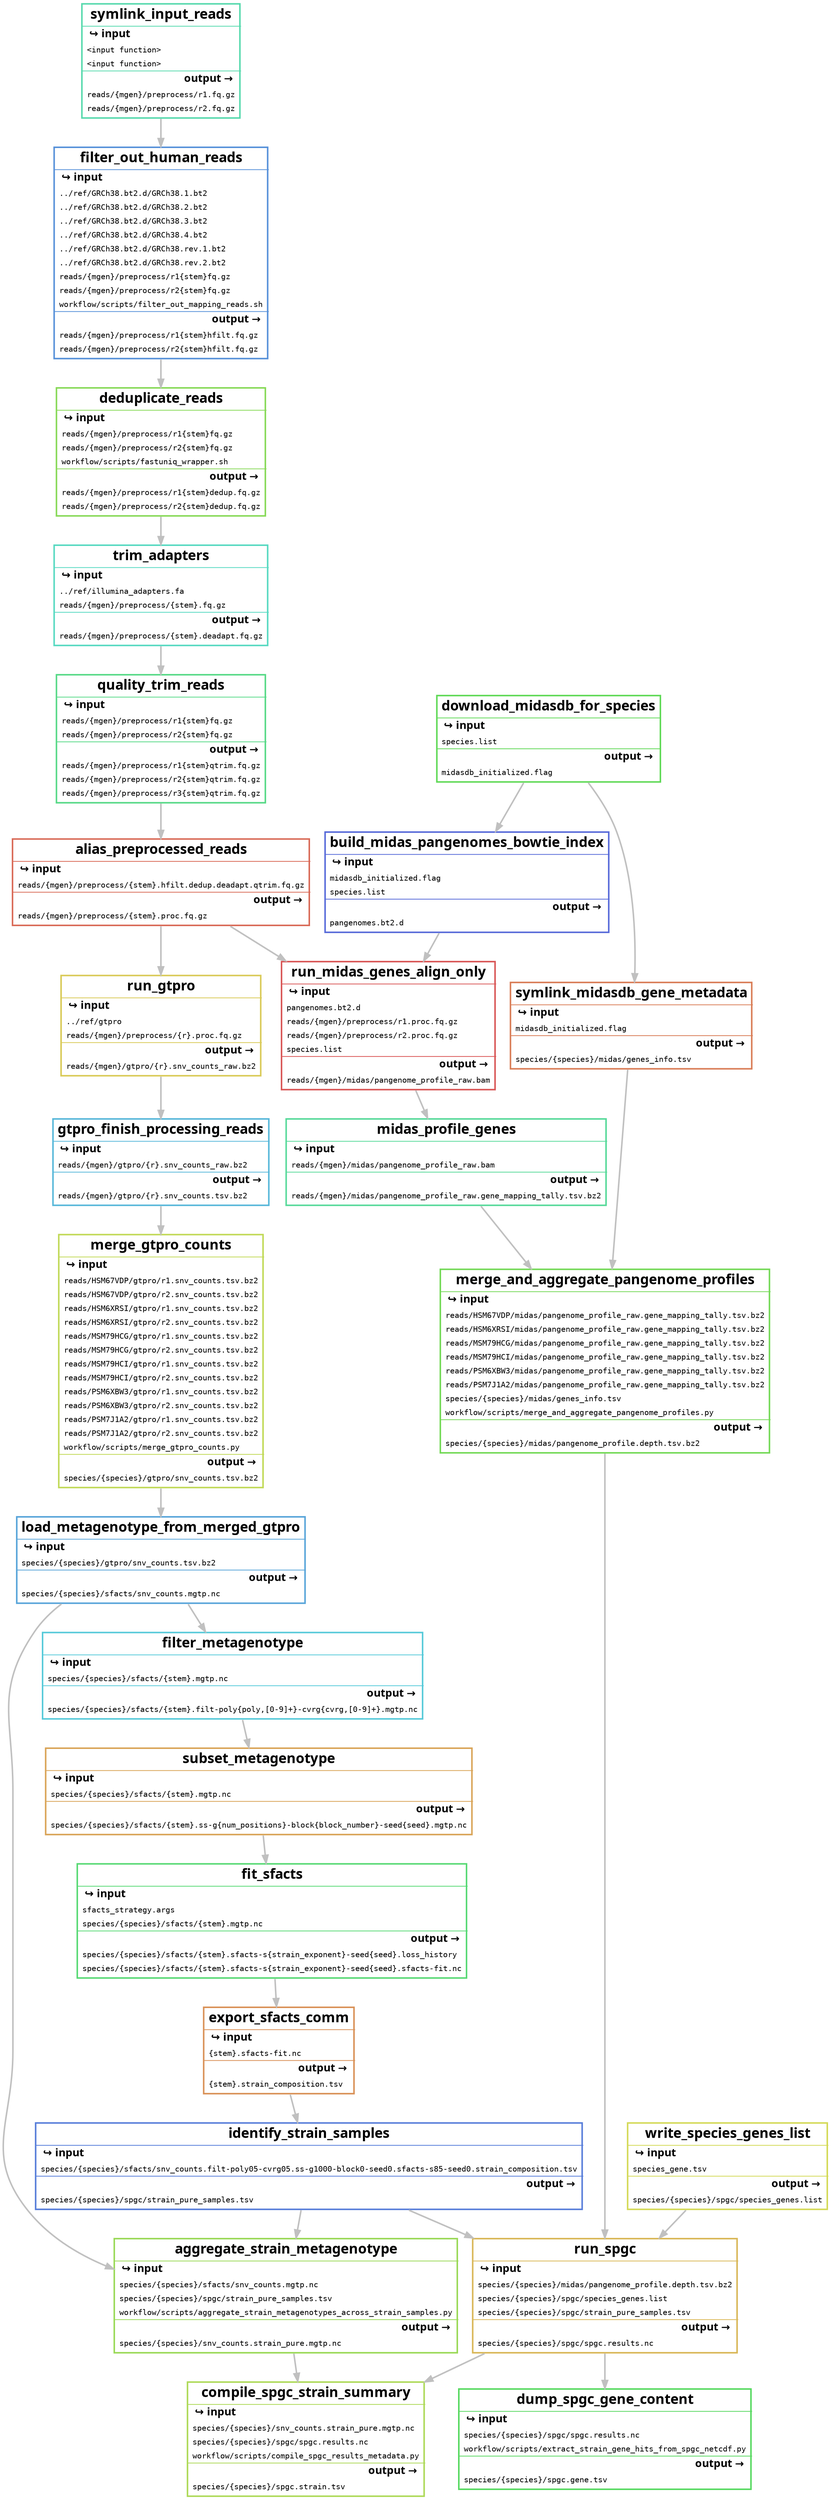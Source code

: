 digraph snakemake_dag {
    graph[bgcolor=white, margin=0];
    node[shape=box, style=rounded, fontname=sans,                 fontsize=10, penwidth=2];
    edge[penwidth=2, color=grey];
0 [ shape=none, margin=0, label=<<table border="2" color="#ADD957" cellspacing="3" cellborder="0">
<tr><td>
<b><font point-size="18">compile_spgc_strain_summary</font></b>
</td></tr>
<hr/>
<tr><td align="left"> <b><font point-size="14">&#8618; input</font></b> </td></tr>
<tr>
<td align="left"><font face="monospace">species/{species}/snv_counts.strain_pure.mgtp.nc</font></td>
</tr>
<tr>
<td align="left"><font face="monospace">species/{species}/spgc/spgc.results.nc</font></td>
</tr>
<tr>
<td align="left"><font face="monospace">workflow/scripts/compile_spgc_results_metadata.py</font></td>
</tr>
<hr/>
<tr><td align="right"> <b><font point-size="14">output &rarr;</font></b> </td> </tr>
<tr>
<td align="left"><font face="monospace">species/{species}/spgc.strain.tsv</font></td></tr>
</table>>]
1 [ shape=none, margin=0, label=<<table border="2" color="#9AD957" cellspacing="3" cellborder="0">
<tr><td>
<b><font point-size="18">aggregate_strain_metagenotype</font></b>
</td></tr>
<hr/>
<tr><td align="left"> <b><font point-size="14">&#8618; input</font></b> </td></tr>
<tr>
<td align="left"><font face="monospace">species/{species}/sfacts/snv_counts.mgtp.nc</font></td>
</tr>
<tr>
<td align="left"><font face="monospace">species/{species}/spgc/strain_pure_samples.tsv</font></td>
</tr>
<tr>
<td align="left"><font face="monospace">workflow/scripts/aggregate_strain_metagenotypes_across_strain_samples.py</font></td>
</tr>
<hr/>
<tr><td align="right"> <b><font point-size="14">output &rarr;</font></b> </td> </tr>
<tr>
<td align="left"><font face="monospace">species/{species}/snv_counts.strain_pure.mgtp.nc</font></td></tr>
</table>>]
2 [ shape=none, margin=0, label=<<table border="2" color="#57A4D9" cellspacing="3" cellborder="0">
<tr><td>
<b><font point-size="18">load_metagenotype_from_merged_gtpro</font></b>
</td></tr>
<hr/>
<tr><td align="left"> <b><font point-size="14">&#8618; input</font></b> </td></tr>
<tr>
<td align="left"><font face="monospace">species/{species}/gtpro/snv_counts.tsv.bz2</font></td>
</tr>
<hr/>
<tr><td align="right"> <b><font point-size="14">output &rarr;</font></b> </td> </tr>
<tr>
<td align="left"><font face="monospace">species/{species}/sfacts/snv_counts.mgtp.nc</font></td></tr>
</table>>]
3 [ shape=none, margin=0, label=<<table border="2" color="#C1D957" cellspacing="3" cellborder="0">
<tr><td>
<b><font point-size="18">merge_gtpro_counts</font></b>
</td></tr>
<hr/>
<tr><td align="left"> <b><font point-size="14">&#8618; input</font></b> </td></tr>
<tr>
<td align="left"><font face="monospace">reads/HSM67VDP/gtpro/r1.snv_counts.tsv.bz2</font></td>
</tr>
<tr>
<td align="left"><font face="monospace">reads/HSM67VDP/gtpro/r2.snv_counts.tsv.bz2</font></td>
</tr>
<tr>
<td align="left"><font face="monospace">reads/HSM6XRSI/gtpro/r1.snv_counts.tsv.bz2</font></td>
</tr>
<tr>
<td align="left"><font face="monospace">reads/HSM6XRSI/gtpro/r2.snv_counts.tsv.bz2</font></td>
</tr>
<tr>
<td align="left"><font face="monospace">reads/MSM79HCG/gtpro/r1.snv_counts.tsv.bz2</font></td>
</tr>
<tr>
<td align="left"><font face="monospace">reads/MSM79HCG/gtpro/r2.snv_counts.tsv.bz2</font></td>
</tr>
<tr>
<td align="left"><font face="monospace">reads/MSM79HCI/gtpro/r1.snv_counts.tsv.bz2</font></td>
</tr>
<tr>
<td align="left"><font face="monospace">reads/MSM79HCI/gtpro/r2.snv_counts.tsv.bz2</font></td>
</tr>
<tr>
<td align="left"><font face="monospace">reads/PSM6XBW3/gtpro/r1.snv_counts.tsv.bz2</font></td>
</tr>
<tr>
<td align="left"><font face="monospace">reads/PSM6XBW3/gtpro/r2.snv_counts.tsv.bz2</font></td>
</tr>
<tr>
<td align="left"><font face="monospace">reads/PSM7J1A2/gtpro/r1.snv_counts.tsv.bz2</font></td>
</tr>
<tr>
<td align="left"><font face="monospace">reads/PSM7J1A2/gtpro/r2.snv_counts.tsv.bz2</font></td>
</tr>
<tr>
<td align="left"><font face="monospace">workflow/scripts/merge_gtpro_counts.py</font></td>
</tr>
<hr/>
<tr><td align="right"> <b><font point-size="14">output &rarr;</font></b> </td> </tr>
<tr>
<td align="left"><font face="monospace">species/{species}/gtpro/snv_counts.tsv.bz2</font></td></tr>
</table>>]
4 [ shape=none, margin=0, label=<<table border="2" color="#57B7D9" cellspacing="3" cellborder="0">
<tr><td>
<b><font point-size="18">gtpro_finish_processing_reads</font></b>
</td></tr>
<hr/>
<tr><td align="left"> <b><font point-size="14">&#8618; input</font></b> </td></tr>
<tr>
<td align="left"><font face="monospace">reads/{mgen}/gtpro/{r}.snv_counts_raw.bz2</font></td>
</tr>
<hr/>
<tr><td align="right"> <b><font point-size="14">output &rarr;</font></b> </td> </tr>
<tr>
<td align="left"><font face="monospace">reads/{mgen}/gtpro/{r}.snv_counts.tsv.bz2</font></td></tr>
</table>>]
5 [ shape=none, margin=0, label=<<table border="2" color="#D9CA57" cellspacing="3" cellborder="0">
<tr><td>
<b><font point-size="18">run_gtpro</font></b>
</td></tr>
<hr/>
<tr><td align="left"> <b><font point-size="14">&#8618; input</font></b> </td></tr>
<tr>
<td align="left"><font face="monospace">../ref/gtpro</font></td>
</tr>
<tr>
<td align="left"><font face="monospace">reads/{mgen}/preprocess/{r}.proc.fq.gz</font></td>
</tr>
<hr/>
<tr><td align="right"> <b><font point-size="14">output &rarr;</font></b> </td> </tr>
<tr>
<td align="left"><font face="monospace">reads/{mgen}/gtpro/{r}.snv_counts_raw.bz2</font></td></tr>
</table>>]
6 [ shape=none, margin=0, label=<<table border="2" color="#D96A57" cellspacing="3" cellborder="0">
<tr><td>
<b><font point-size="18">alias_preprocessed_reads</font></b>
</td></tr>
<hr/>
<tr><td align="left"> <b><font point-size="14">&#8618; input</font></b> </td></tr>
<tr>
<td align="left"><font face="monospace">reads/{mgen}/preprocess/{stem}.hfilt.dedup.deadapt.qtrim.fq.gz</font></td>
</tr>
<hr/>
<tr><td align="right"> <b><font point-size="14">output &rarr;</font></b> </td> </tr>
<tr>
<td align="left"><font face="monospace">reads/{mgen}/preprocess/{stem}.proc.fq.gz</font></td></tr>
</table>>]
7 [ shape=none, margin=0, label=<<table border="2" color="#57D987" cellspacing="3" cellborder="0">
<tr><td>
<b><font point-size="18">quality_trim_reads</font></b>
</td></tr>
<hr/>
<tr><td align="left"> <b><font point-size="14">&#8618; input</font></b> </td></tr>
<tr>
<td align="left"><font face="monospace">reads/{mgen}/preprocess/r1{stem}fq.gz</font></td>
</tr>
<tr>
<td align="left"><font face="monospace">reads/{mgen}/preprocess/r2{stem}fq.gz</font></td>
</tr>
<hr/>
<tr><td align="right"> <b><font point-size="14">output &rarr;</font></b> </td> </tr>
<tr>
<td align="left"><font face="monospace">reads/{mgen}/preprocess/r1{stem}qtrim.fq.gz</font></td></tr>
<tr>
<td align="left"><font face="monospace">reads/{mgen}/preprocess/r2{stem}qtrim.fq.gz</font></td></tr>
<tr>
<td align="left"><font face="monospace">reads/{mgen}/preprocess/r3{stem}qtrim.fq.gz</font></td></tr>
</table>>]
8 [ shape=none, margin=0, label=<<table border="2" color="#57D9C1" cellspacing="3" cellborder="0">
<tr><td>
<b><font point-size="18">trim_adapters</font></b>
</td></tr>
<hr/>
<tr><td align="left"> <b><font point-size="14">&#8618; input</font></b> </td></tr>
<tr>
<td align="left"><font face="monospace">../ref/illumina_adapters.fa</font></td>
</tr>
<tr>
<td align="left"><font face="monospace">reads/{mgen}/preprocess/{stem}.fq.gz</font></td>
</tr>
<hr/>
<tr><td align="right"> <b><font point-size="14">output &rarr;</font></b> </td> </tr>
<tr>
<td align="left"><font face="monospace">reads/{mgen}/preprocess/{stem}.deadapt.fq.gz</font></td></tr>
</table>>]
9 [ shape=none, margin=0, label=<<table border="2" color="#87D957" cellspacing="3" cellborder="0">
<tr><td>
<b><font point-size="18">deduplicate_reads</font></b>
</td></tr>
<hr/>
<tr><td align="left"> <b><font point-size="14">&#8618; input</font></b> </td></tr>
<tr>
<td align="left"><font face="monospace">reads/{mgen}/preprocess/r1{stem}fq.gz</font></td>
</tr>
<tr>
<td align="left"><font face="monospace">reads/{mgen}/preprocess/r2{stem}fq.gz</font></td>
</tr>
<tr>
<td align="left"><font face="monospace">workflow/scripts/fastuniq_wrapper.sh</font></td>
</tr>
<hr/>
<tr><td align="right"> <b><font point-size="14">output &rarr;</font></b> </td> </tr>
<tr>
<td align="left"><font face="monospace">reads/{mgen}/preprocess/r1{stem}dedup.fq.gz</font></td></tr>
<tr>
<td align="left"><font face="monospace">reads/{mgen}/preprocess/r2{stem}dedup.fq.gz</font></td></tr>
</table>>]
10 [ shape=none, margin=0, label=<<table border="2" color="#5791D9" cellspacing="3" cellborder="0">
<tr><td>
<b><font point-size="18">filter_out_human_reads</font></b>
</td></tr>
<hr/>
<tr><td align="left"> <b><font point-size="14">&#8618; input</font></b> </td></tr>
<tr>
<td align="left"><font face="monospace">../ref/GRCh38.bt2.d/GRCh38.1.bt2</font></td>
</tr>
<tr>
<td align="left"><font face="monospace">../ref/GRCh38.bt2.d/GRCh38.2.bt2</font></td>
</tr>
<tr>
<td align="left"><font face="monospace">../ref/GRCh38.bt2.d/GRCh38.3.bt2</font></td>
</tr>
<tr>
<td align="left"><font face="monospace">../ref/GRCh38.bt2.d/GRCh38.4.bt2</font></td>
</tr>
<tr>
<td align="left"><font face="monospace">../ref/GRCh38.bt2.d/GRCh38.rev.1.bt2</font></td>
</tr>
<tr>
<td align="left"><font face="monospace">../ref/GRCh38.bt2.d/GRCh38.rev.2.bt2</font></td>
</tr>
<tr>
<td align="left"><font face="monospace">reads/{mgen}/preprocess/r1{stem}fq.gz</font></td>
</tr>
<tr>
<td align="left"><font face="monospace">reads/{mgen}/preprocess/r2{stem}fq.gz</font></td>
</tr>
<tr>
<td align="left"><font face="monospace">workflow/scripts/filter_out_mapping_reads.sh</font></td>
</tr>
<hr/>
<tr><td align="right"> <b><font point-size="14">output &rarr;</font></b> </td> </tr>
<tr>
<td align="left"><font face="monospace">reads/{mgen}/preprocess/r1{stem}hfilt.fq.gz</font></td></tr>
<tr>
<td align="left"><font face="monospace">reads/{mgen}/preprocess/r2{stem}hfilt.fq.gz</font></td></tr>
</table>>]
11 [ shape=none, margin=0, label=<<table border="2" color="#57D9AD" cellspacing="3" cellborder="0">
<tr><td>
<b><font point-size="18">symlink_input_reads</font></b>
</td></tr>
<hr/>
<tr><td align="left"> <b><font point-size="14">&#8618; input</font></b> </td></tr>
<tr>
<td align="left"><font face="monospace">&lt;input function&gt;</font></td>
</tr>
<tr>
<td align="left"><font face="monospace">&lt;input function&gt;</font></td>
</tr>
<hr/>
<tr><td align="right"> <b><font point-size="14">output &rarr;</font></b> </td> </tr>
<tr>
<td align="left"><font face="monospace">reads/{mgen}/preprocess/r1.fq.gz</font></td></tr>
<tr>
<td align="left"><font face="monospace">reads/{mgen}/preprocess/r2.fq.gz</font></td></tr>
</table>>]
12 [ shape=none, margin=0, label=<<table border="2" color="#577DD9" cellspacing="3" cellborder="0">
<tr><td>
<b><font point-size="18">identify_strain_samples</font></b>
</td></tr>
<hr/>
<tr><td align="left"> <b><font point-size="14">&#8618; input</font></b> </td></tr>
<tr>
<td align="left"><font face="monospace">species/{species}/sfacts/snv_counts.filt-poly05-cvrg05.ss-g1000-block0-seed0.sfacts-s85-seed0.strain_composition.tsv</font></td>
</tr>
<hr/>
<tr><td align="right"> <b><font point-size="14">output &rarr;</font></b> </td> </tr>
<tr>
<td align="left"><font face="monospace">species/{species}/spgc/strain_pure_samples.tsv</font></td></tr>
</table>>]
13 [ shape=none, margin=0, label=<<table border="2" color="#D99157" cellspacing="3" cellborder="0">
<tr><td>
<b><font point-size="18">export_sfacts_comm</font></b>
</td></tr>
<hr/>
<tr><td align="left"> <b><font point-size="14">&#8618; input</font></b> </td></tr>
<tr>
<td align="left"><font face="monospace">{stem}.sfacts-fit.nc</font></td>
</tr>
<hr/>
<tr><td align="right"> <b><font point-size="14">output &rarr;</font></b> </td> </tr>
<tr>
<td align="left"><font face="monospace">{stem}.strain_composition.tsv</font></td></tr>
</table>>]
14 [ shape=none, margin=0, label=<<table border="2" color="#57D974" cellspacing="3" cellborder="0">
<tr><td>
<b><font point-size="18">fit_sfacts</font></b>
</td></tr>
<hr/>
<tr><td align="left"> <b><font point-size="14">&#8618; input</font></b> </td></tr>
<tr>
<td align="left"><font face="monospace">sfacts_strategy.args</font></td>
</tr>
<tr>
<td align="left"><font face="monospace">species/{species}/sfacts/{stem}.mgtp.nc</font></td>
</tr>
<hr/>
<tr><td align="right"> <b><font point-size="14">output &rarr;</font></b> </td> </tr>
<tr>
<td align="left"><font face="monospace">species/{species}/sfacts/{stem}.sfacts-s{strain_exponent}-seed{seed}.loss_history</font></td></tr>
<tr>
<td align="left"><font face="monospace">species/{species}/sfacts/{stem}.sfacts-s{strain_exponent}-seed{seed}.sfacts-fit.nc</font></td></tr>
</table>>]
15 [ shape=none, margin=0, label=<<table border="2" color="#D9A457" cellspacing="3" cellborder="0">
<tr><td>
<b><font point-size="18">subset_metagenotype</font></b>
</td></tr>
<hr/>
<tr><td align="left"> <b><font point-size="14">&#8618; input</font></b> </td></tr>
<tr>
<td align="left"><font face="monospace">species/{species}/sfacts/{stem}.mgtp.nc</font></td>
</tr>
<hr/>
<tr><td align="right"> <b><font point-size="14">output &rarr;</font></b> </td> </tr>
<tr>
<td align="left"><font face="monospace">species/{species}/sfacts/{stem}.ss-g{num_positions}-block{block_number}-seed{seed}.mgtp.nc</font></td></tr>
</table>>]
16 [ shape=none, margin=0, label=<<table border="2" color="#57CAD9" cellspacing="3" cellborder="0">
<tr><td>
<b><font point-size="18">filter_metagenotype</font></b>
</td></tr>
<hr/>
<tr><td align="left"> <b><font point-size="14">&#8618; input</font></b> </td></tr>
<tr>
<td align="left"><font face="monospace">species/{species}/sfacts/{stem}.mgtp.nc</font></td>
</tr>
<hr/>
<tr><td align="right"> <b><font point-size="14">output &rarr;</font></b> </td> </tr>
<tr>
<td align="left"><font face="monospace">species/{species}/sfacts/{stem}.filt-poly{poly,[0-9]+}-cvrg{cvrg,[0-9]+}.mgtp.nc</font></td></tr>
</table>>]
17 [ shape=none, margin=0, label=<<table border="2" color="#D9B757" cellspacing="3" cellborder="0">
<tr><td>
<b><font point-size="18">run_spgc</font></b>
</td></tr>
<hr/>
<tr><td align="left"> <b><font point-size="14">&#8618; input</font></b> </td></tr>
<tr>
<td align="left"><font face="monospace">species/{species}/midas/pangenome_profile.depth.tsv.bz2</font></td>
</tr>
<tr>
<td align="left"><font face="monospace">species/{species}/spgc/species_genes.list</font></td>
</tr>
<tr>
<td align="left"><font face="monospace">species/{species}/spgc/strain_pure_samples.tsv</font></td>
</tr>
<hr/>
<tr><td align="right"> <b><font point-size="14">output &rarr;</font></b> </td> </tr>
<tr>
<td align="left"><font face="monospace">species/{species}/spgc/spgc.results.nc</font></td></tr>
</table>>]
18 [ shape=none, margin=0, label=<<table border="2" color="#74D957" cellspacing="3" cellborder="0">
<tr><td>
<b><font point-size="18">merge_and_aggregate_pangenome_profiles</font></b>
</td></tr>
<hr/>
<tr><td align="left"> <b><font point-size="14">&#8618; input</font></b> </td></tr>
<tr>
<td align="left"><font face="monospace">reads/HSM67VDP/midas/pangenome_profile_raw.gene_mapping_tally.tsv.bz2</font></td>
</tr>
<tr>
<td align="left"><font face="monospace">reads/HSM6XRSI/midas/pangenome_profile_raw.gene_mapping_tally.tsv.bz2</font></td>
</tr>
<tr>
<td align="left"><font face="monospace">reads/MSM79HCG/midas/pangenome_profile_raw.gene_mapping_tally.tsv.bz2</font></td>
</tr>
<tr>
<td align="left"><font face="monospace">reads/MSM79HCI/midas/pangenome_profile_raw.gene_mapping_tally.tsv.bz2</font></td>
</tr>
<tr>
<td align="left"><font face="monospace">reads/PSM6XBW3/midas/pangenome_profile_raw.gene_mapping_tally.tsv.bz2</font></td>
</tr>
<tr>
<td align="left"><font face="monospace">reads/PSM7J1A2/midas/pangenome_profile_raw.gene_mapping_tally.tsv.bz2</font></td>
</tr>
<tr>
<td align="left"><font face="monospace">species/{species}/midas/genes_info.tsv</font></td>
</tr>
<tr>
<td align="left"><font face="monospace">workflow/scripts/merge_and_aggregate_pangenome_profiles.py</font></td>
</tr>
<hr/>
<tr><td align="right"> <b><font point-size="14">output &rarr;</font></b> </td> </tr>
<tr>
<td align="left"><font face="monospace">species/{species}/midas/pangenome_profile.depth.tsv.bz2</font></td></tr>
</table>>]
19 [ shape=none, margin=0, label=<<table border="2" color="#57D99A" cellspacing="3" cellborder="0">
<tr><td>
<b><font point-size="18">midas_profile_genes</font></b>
</td></tr>
<hr/>
<tr><td align="left"> <b><font point-size="14">&#8618; input</font></b> </td></tr>
<tr>
<td align="left"><font face="monospace">reads/{mgen}/midas/pangenome_profile_raw.bam</font></td>
</tr>
<hr/>
<tr><td align="right"> <b><font point-size="14">output &rarr;</font></b> </td> </tr>
<tr>
<td align="left"><font face="monospace">reads/{mgen}/midas/pangenome_profile_raw.gene_mapping_tally.tsv.bz2</font></td></tr>
</table>>]
20 [ shape=none, margin=0, label=<<table border="2" color="#D95757" cellspacing="3" cellborder="0">
<tr><td>
<b><font point-size="18">run_midas_genes_align_only</font></b>
</td></tr>
<hr/>
<tr><td align="left"> <b><font point-size="14">&#8618; input</font></b> </td></tr>
<tr>
<td align="left"><font face="monospace">pangenomes.bt2.d</font></td>
</tr>
<tr>
<td align="left"><font face="monospace">reads/{mgen}/preprocess/r1.proc.fq.gz</font></td>
</tr>
<tr>
<td align="left"><font face="monospace">reads/{mgen}/preprocess/r2.proc.fq.gz</font></td>
</tr>
<tr>
<td align="left"><font face="monospace">species.list</font></td>
</tr>
<hr/>
<tr><td align="right"> <b><font point-size="14">output &rarr;</font></b> </td> </tr>
<tr>
<td align="left"><font face="monospace">reads/{mgen}/midas/pangenome_profile_raw.bam</font></td></tr>
</table>>]
21 [ shape=none, margin=0, label=<<table border="2" color="#576AD9" cellspacing="3" cellborder="0">
<tr><td>
<b><font point-size="18">build_midas_pangenomes_bowtie_index</font></b>
</td></tr>
<hr/>
<tr><td align="left"> <b><font point-size="14">&#8618; input</font></b> </td></tr>
<tr>
<td align="left"><font face="monospace">midasdb_initialized.flag</font></td>
</tr>
<tr>
<td align="left"><font face="monospace">species.list</font></td>
</tr>
<hr/>
<tr><td align="right"> <b><font point-size="14">output &rarr;</font></b> </td> </tr>
<tr>
<td align="left"><font face="monospace">pangenomes.bt2.d</font></td></tr>
</table>>]
22 [ shape=none, margin=0, label=<<table border="2" color="#60D957" cellspacing="3" cellborder="0">
<tr><td>
<b><font point-size="18">download_midasdb_for_species</font></b>
</td></tr>
<hr/>
<tr><td align="left"> <b><font point-size="14">&#8618; input</font></b> </td></tr>
<tr>
<td align="left"><font face="monospace">species.list</font></td>
</tr>
<hr/>
<tr><td align="right"> <b><font point-size="14">output &rarr;</font></b> </td> </tr>
<tr>
<td align="left"><font face="monospace">midasdb_initialized.flag</font></td></tr>
</table>>]
23 [ shape=none, margin=0, label=<<table border="2" color="#D97D57" cellspacing="3" cellborder="0">
<tr><td>
<b><font point-size="18">symlink_midasdb_gene_metadata</font></b>
</td></tr>
<hr/>
<tr><td align="left"> <b><font point-size="14">&#8618; input</font></b> </td></tr>
<tr>
<td align="left"><font face="monospace">midasdb_initialized.flag</font></td>
</tr>
<hr/>
<tr><td align="right"> <b><font point-size="14">output &rarr;</font></b> </td> </tr>
<tr>
<td align="left"><font face="monospace">species/{species}/midas/genes_info.tsv</font></td></tr>
</table>>]
24 [ shape=none, margin=0, label=<<table border="2" color="#D4D957" cellspacing="3" cellborder="0">
<tr><td>
<b><font point-size="18">write_species_genes_list</font></b>
</td></tr>
<hr/>
<tr><td align="left"> <b><font point-size="14">&#8618; input</font></b> </td></tr>
<tr>
<td align="left"><font face="monospace">species_gene.tsv</font></td>
</tr>
<hr/>
<tr><td align="right"> <b><font point-size="14">output &rarr;</font></b> </td> </tr>
<tr>
<td align="left"><font face="monospace">species/{species}/spgc/species_genes.list</font></td></tr>
</table>>]
25 [ shape=none, margin=0, label=<<table border="2" color="#57D960" cellspacing="3" cellborder="0">
<tr><td>
<b><font point-size="18">dump_spgc_gene_content</font></b>
</td></tr>
<hr/>
<tr><td align="left"> <b><font point-size="14">&#8618; input</font></b> </td></tr>
<tr>
<td align="left"><font face="monospace">species/{species}/spgc/spgc.results.nc</font></td>
</tr>
<tr>
<td align="left"><font face="monospace">workflow/scripts/extract_strain_gene_hits_from_spgc_netcdf.py</font></td>
</tr>
<hr/>
<tr><td align="right"> <b><font point-size="14">output &rarr;</font></b> </td> </tr>
<tr>
<td align="left"><font face="monospace">species/{species}/spgc.gene.tsv</font></td></tr>
</table>>]
	17 -> 0
	1 -> 0
	12 -> 1
	2 -> 1
	3 -> 2
	4 -> 3
	5 -> 4
	6 -> 5
	7 -> 6
	8 -> 7
	9 -> 8
	10 -> 9
	11 -> 10
	13 -> 12
	14 -> 13
	15 -> 14
	16 -> 15
	2 -> 16
	12 -> 17
	18 -> 17
	24 -> 17
	23 -> 18
	19 -> 18
	20 -> 19
	6 -> 20
	21 -> 20
	22 -> 21
	22 -> 23
	17 -> 25
}            
